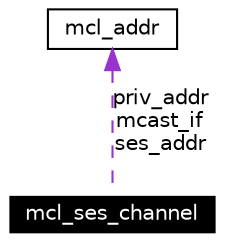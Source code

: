 digraph G
{
  edge [fontname="Helvetica",fontsize=10,labelfontname="Helvetica",labelfontsize=10];
  node [fontname="Helvetica",fontsize=10,shape=record];
  Node139 [label="mcl_ses_channel",height=0.2,width=0.4,color="white", fillcolor="black", style="filled" fontcolor="white"];
  Node140 -> Node139 [dir=back,color="darkorchid3",fontsize=10,style="dashed",label="priv_addr\nmcast_if\nses_addr",fontname="Helvetica"];
  Node140 [label="mcl_addr",height=0.2,width=0.4,color="black",URL="$classmcl__addr.html"];
}
